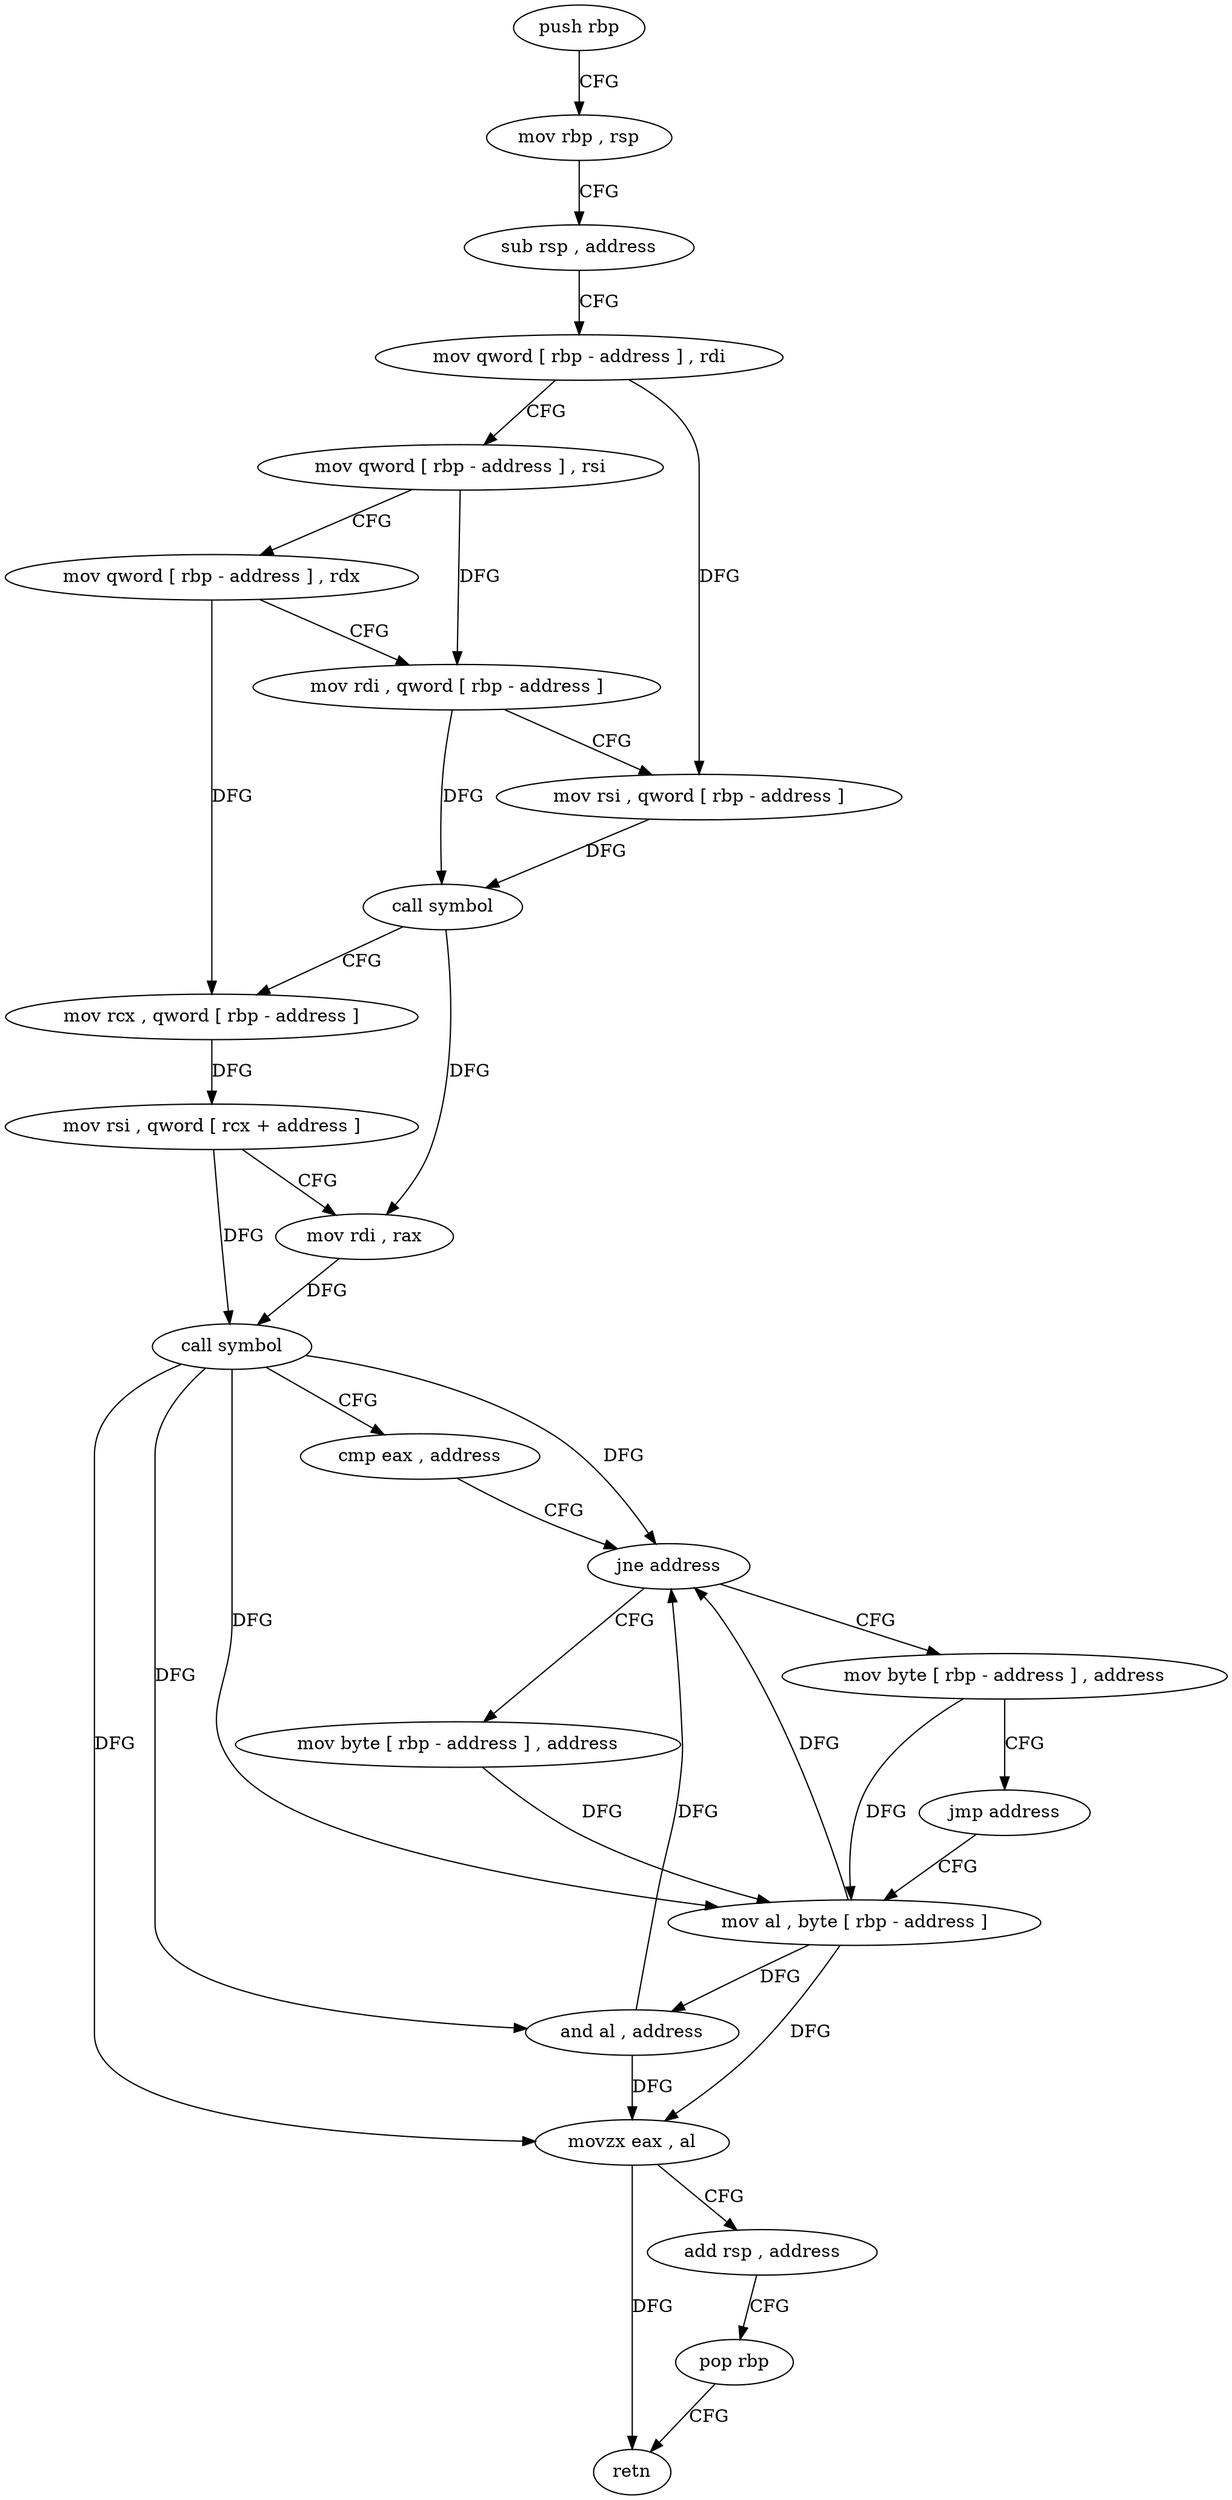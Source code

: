 digraph "func" {
"4216704" [label = "push rbp" ]
"4216705" [label = "mov rbp , rsp" ]
"4216708" [label = "sub rsp , address" ]
"4216712" [label = "mov qword [ rbp - address ] , rdi" ]
"4216716" [label = "mov qword [ rbp - address ] , rsi" ]
"4216720" [label = "mov qword [ rbp - address ] , rdx" ]
"4216724" [label = "mov rdi , qword [ rbp - address ]" ]
"4216728" [label = "mov rsi , qword [ rbp - address ]" ]
"4216732" [label = "call symbol" ]
"4216737" [label = "mov rcx , qword [ rbp - address ]" ]
"4216741" [label = "mov rsi , qword [ rcx + address ]" ]
"4216745" [label = "mov rdi , rax" ]
"4216748" [label = "call symbol" ]
"4216753" [label = "cmp eax , address" ]
"4216756" [label = "jne address" ]
"4216771" [label = "mov byte [ rbp - address ] , address" ]
"4216762" [label = "mov byte [ rbp - address ] , address" ]
"4216775" [label = "mov al , byte [ rbp - address ]" ]
"4216766" [label = "jmp address" ]
"4216778" [label = "and al , address" ]
"4216780" [label = "movzx eax , al" ]
"4216783" [label = "add rsp , address" ]
"4216787" [label = "pop rbp" ]
"4216788" [label = "retn" ]
"4216704" -> "4216705" [ label = "CFG" ]
"4216705" -> "4216708" [ label = "CFG" ]
"4216708" -> "4216712" [ label = "CFG" ]
"4216712" -> "4216716" [ label = "CFG" ]
"4216712" -> "4216728" [ label = "DFG" ]
"4216716" -> "4216720" [ label = "CFG" ]
"4216716" -> "4216724" [ label = "DFG" ]
"4216720" -> "4216724" [ label = "CFG" ]
"4216720" -> "4216737" [ label = "DFG" ]
"4216724" -> "4216728" [ label = "CFG" ]
"4216724" -> "4216732" [ label = "DFG" ]
"4216728" -> "4216732" [ label = "DFG" ]
"4216732" -> "4216737" [ label = "CFG" ]
"4216732" -> "4216745" [ label = "DFG" ]
"4216737" -> "4216741" [ label = "DFG" ]
"4216741" -> "4216745" [ label = "CFG" ]
"4216741" -> "4216748" [ label = "DFG" ]
"4216745" -> "4216748" [ label = "DFG" ]
"4216748" -> "4216753" [ label = "CFG" ]
"4216748" -> "4216756" [ label = "DFG" ]
"4216748" -> "4216775" [ label = "DFG" ]
"4216748" -> "4216778" [ label = "DFG" ]
"4216748" -> "4216780" [ label = "DFG" ]
"4216753" -> "4216756" [ label = "CFG" ]
"4216756" -> "4216771" [ label = "CFG" ]
"4216756" -> "4216762" [ label = "CFG" ]
"4216771" -> "4216775" [ label = "DFG" ]
"4216762" -> "4216766" [ label = "CFG" ]
"4216762" -> "4216775" [ label = "DFG" ]
"4216775" -> "4216778" [ label = "DFG" ]
"4216775" -> "4216756" [ label = "DFG" ]
"4216775" -> "4216780" [ label = "DFG" ]
"4216766" -> "4216775" [ label = "CFG" ]
"4216778" -> "4216780" [ label = "DFG" ]
"4216778" -> "4216756" [ label = "DFG" ]
"4216780" -> "4216783" [ label = "CFG" ]
"4216780" -> "4216788" [ label = "DFG" ]
"4216783" -> "4216787" [ label = "CFG" ]
"4216787" -> "4216788" [ label = "CFG" ]
}
